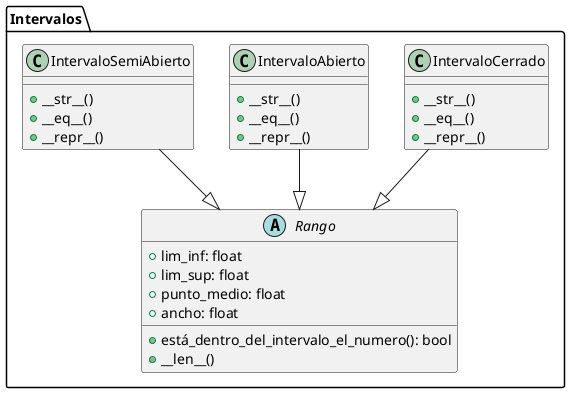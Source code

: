 @startuml Intervalos

package Intervalos {
    abstract class Rango {
        + lim_inf: float
        + lim_sup: float
        + punto_medio: float
        + ancho: float
        + está_dentro_del_intervalo_el_numero(): bool
        + __len__()
    }
    class IntervaloCerrado {
        + __str__()
        + __eq__()
        + __repr__()
    }
    class IntervaloAbierto {
        + __str__()
        + __eq__()
        + __repr__()
    }
    class IntervaloSemiAbierto {
        + __str__()
        + __eq__()
        + __repr__()
    }
    IntervaloAbierto --|> Rango
    IntervaloCerrado --|> Rango
    IntervaloSemiAbierto --|> Rango
}

@enduml 
